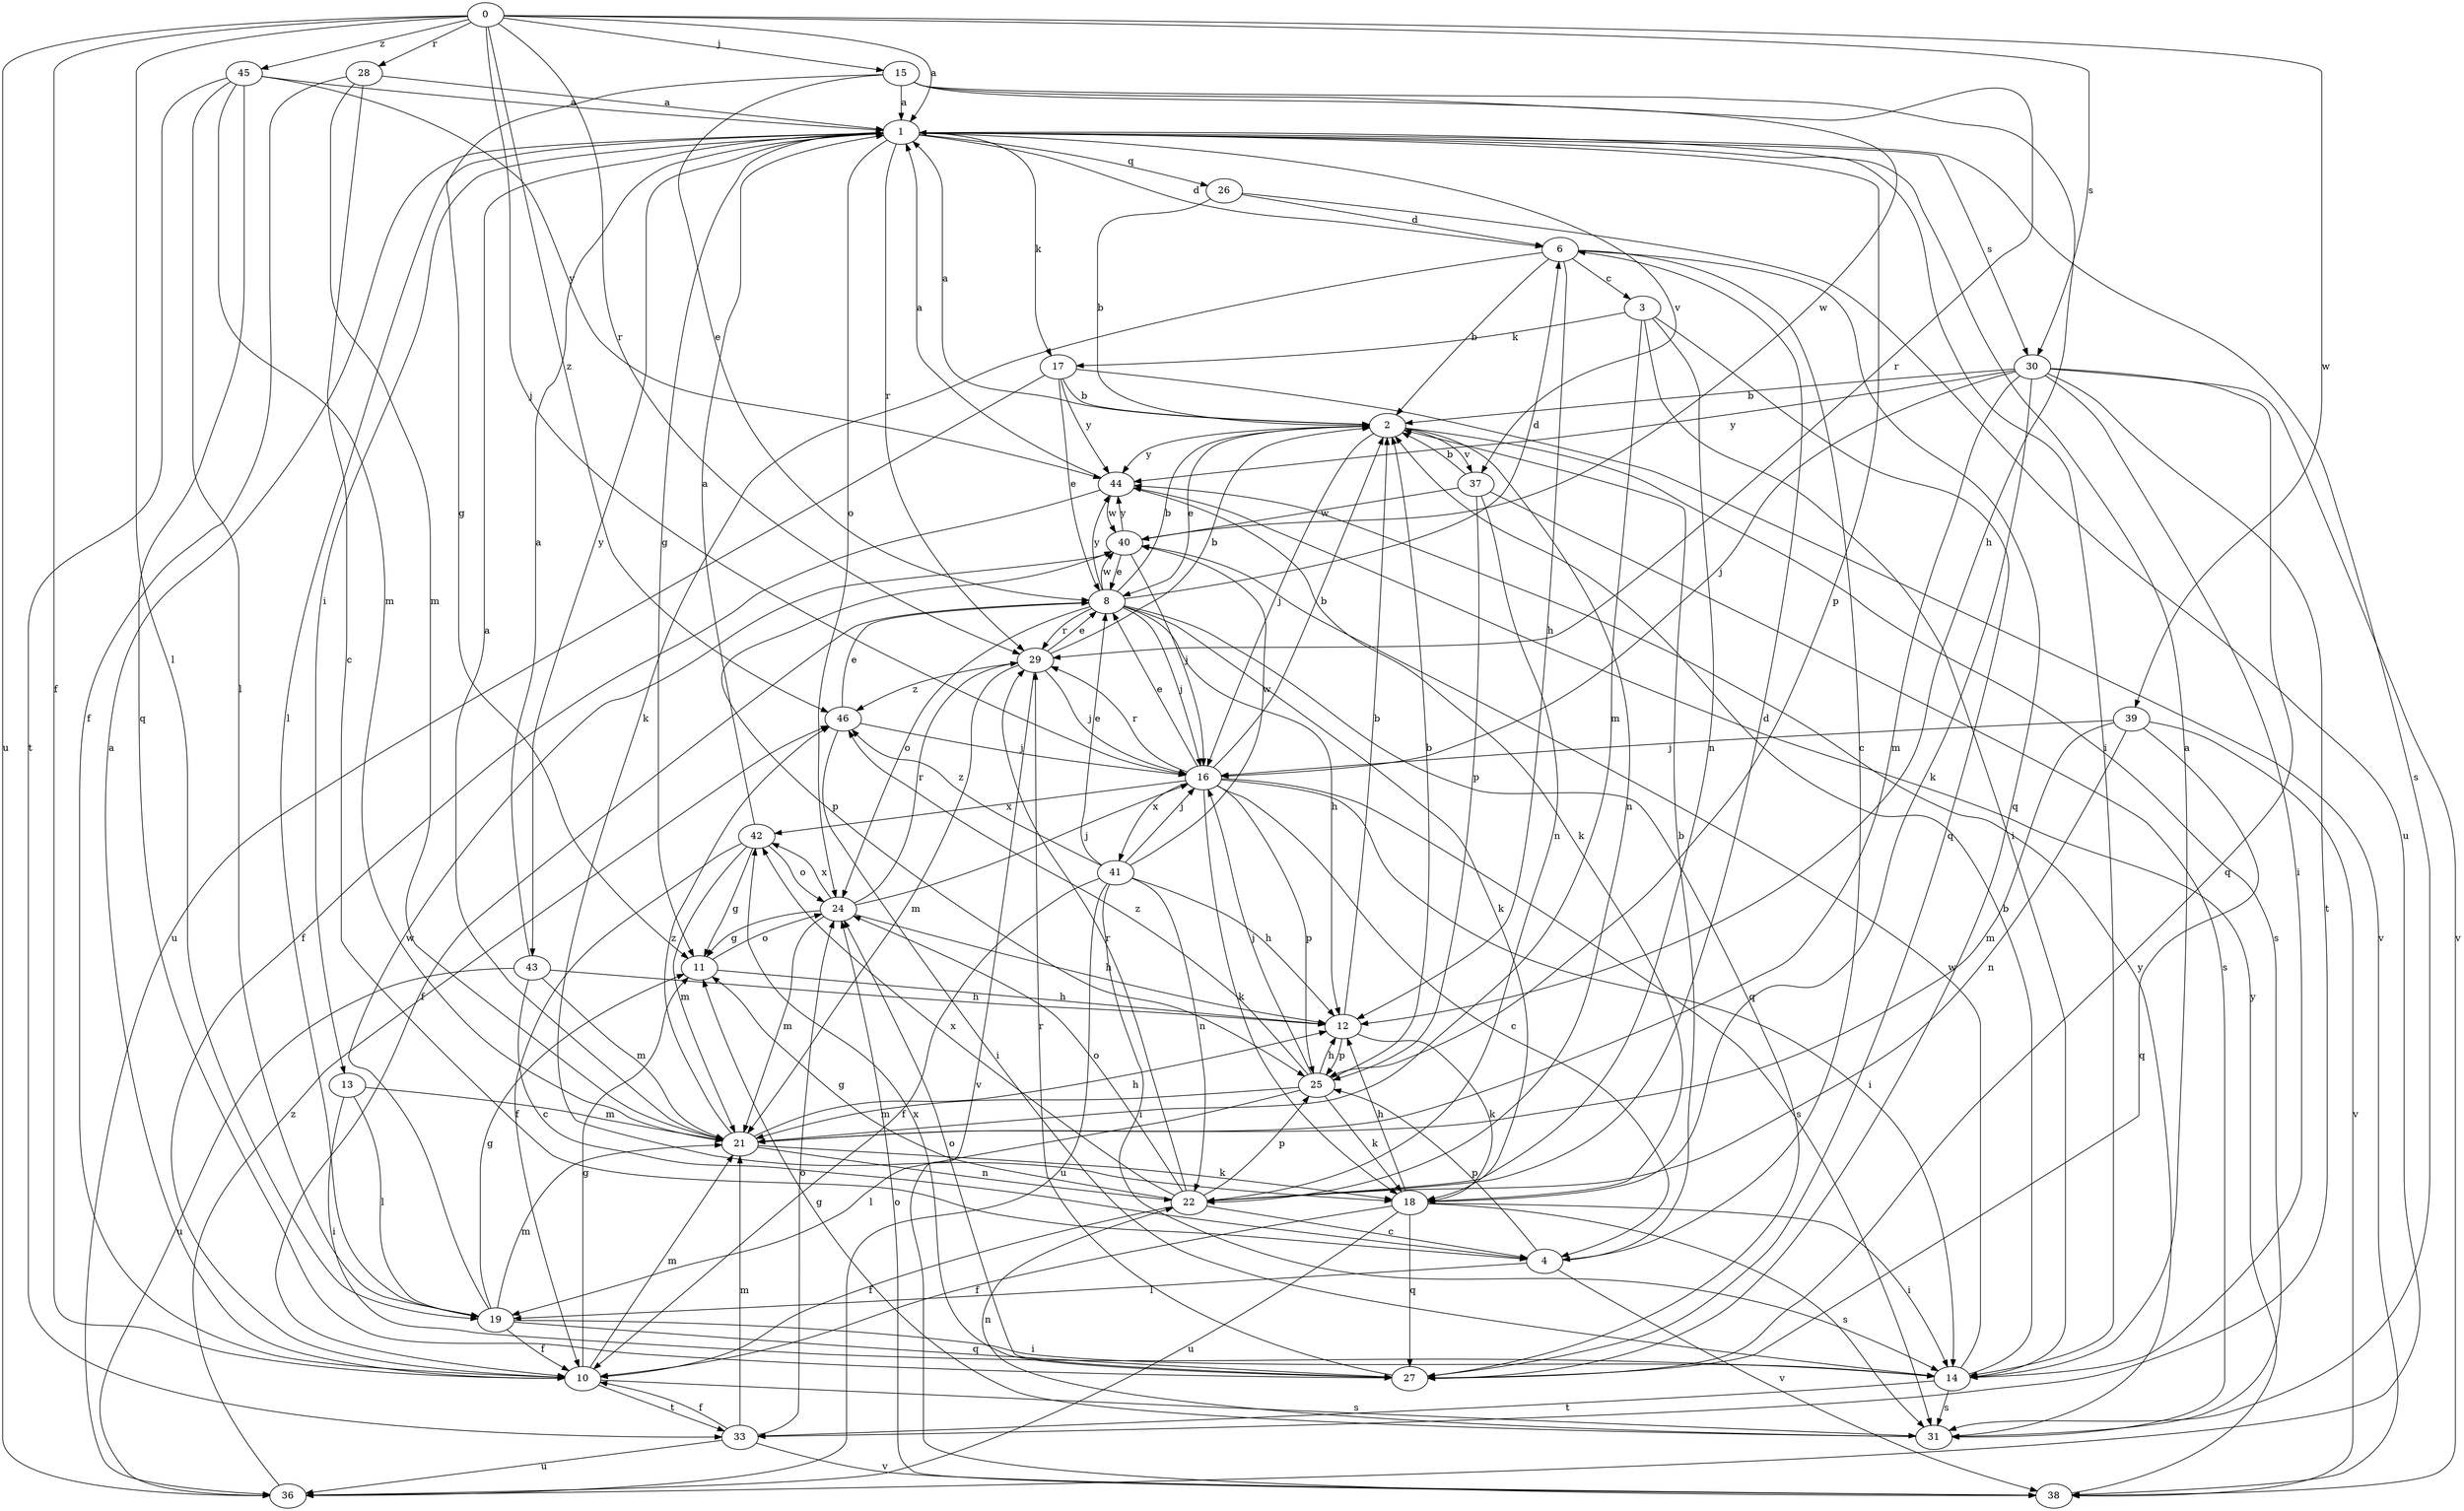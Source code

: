 strict digraph  {
0;
1;
2;
3;
4;
6;
8;
10;
11;
12;
13;
14;
15;
16;
17;
18;
19;
21;
22;
24;
25;
26;
27;
28;
29;
30;
31;
33;
36;
37;
38;
39;
40;
41;
42;
43;
44;
45;
46;
0 -> 1  [label=a];
0 -> 10  [label=f];
0 -> 15  [label=j];
0 -> 16  [label=j];
0 -> 19  [label=l];
0 -> 28  [label=r];
0 -> 29  [label=r];
0 -> 30  [label=s];
0 -> 36  [label=u];
0 -> 39  [label=w];
0 -> 45  [label=z];
0 -> 46  [label=z];
1 -> 6  [label=d];
1 -> 11  [label=g];
1 -> 13  [label=i];
1 -> 14  [label=i];
1 -> 17  [label=k];
1 -> 19  [label=l];
1 -> 24  [label=o];
1 -> 25  [label=p];
1 -> 26  [label=q];
1 -> 29  [label=r];
1 -> 30  [label=s];
1 -> 31  [label=s];
1 -> 37  [label=v];
1 -> 43  [label=y];
2 -> 1  [label=a];
2 -> 8  [label=e];
2 -> 16  [label=j];
2 -> 22  [label=n];
2 -> 31  [label=s];
2 -> 37  [label=v];
2 -> 44  [label=y];
3 -> 14  [label=i];
3 -> 17  [label=k];
3 -> 21  [label=m];
3 -> 22  [label=n];
3 -> 27  [label=q];
4 -> 2  [label=b];
4 -> 19  [label=l];
4 -> 25  [label=p];
4 -> 38  [label=v];
6 -> 2  [label=b];
6 -> 3  [label=c];
6 -> 4  [label=c];
6 -> 12  [label=h];
6 -> 18  [label=k];
6 -> 27  [label=q];
8 -> 2  [label=b];
8 -> 6  [label=d];
8 -> 10  [label=f];
8 -> 12  [label=h];
8 -> 16  [label=j];
8 -> 18  [label=k];
8 -> 24  [label=o];
8 -> 27  [label=q];
8 -> 29  [label=r];
8 -> 40  [label=w];
8 -> 44  [label=y];
10 -> 1  [label=a];
10 -> 11  [label=g];
10 -> 21  [label=m];
10 -> 31  [label=s];
10 -> 33  [label=t];
11 -> 12  [label=h];
11 -> 24  [label=o];
12 -> 2  [label=b];
12 -> 18  [label=k];
12 -> 25  [label=p];
13 -> 14  [label=i];
13 -> 19  [label=l];
13 -> 21  [label=m];
14 -> 1  [label=a];
14 -> 2  [label=b];
14 -> 31  [label=s];
14 -> 33  [label=t];
14 -> 40  [label=w];
15 -> 1  [label=a];
15 -> 8  [label=e];
15 -> 11  [label=g];
15 -> 12  [label=h];
15 -> 29  [label=r];
15 -> 40  [label=w];
16 -> 2  [label=b];
16 -> 4  [label=c];
16 -> 8  [label=e];
16 -> 14  [label=i];
16 -> 18  [label=k];
16 -> 25  [label=p];
16 -> 29  [label=r];
16 -> 31  [label=s];
16 -> 41  [label=x];
16 -> 42  [label=x];
17 -> 2  [label=b];
17 -> 8  [label=e];
17 -> 36  [label=u];
17 -> 38  [label=v];
17 -> 44  [label=y];
18 -> 10  [label=f];
18 -> 12  [label=h];
18 -> 14  [label=i];
18 -> 27  [label=q];
18 -> 31  [label=s];
18 -> 36  [label=u];
19 -> 10  [label=f];
19 -> 11  [label=g];
19 -> 14  [label=i];
19 -> 21  [label=m];
19 -> 27  [label=q];
19 -> 40  [label=w];
21 -> 1  [label=a];
21 -> 12  [label=h];
21 -> 18  [label=k];
21 -> 22  [label=n];
21 -> 46  [label=z];
22 -> 4  [label=c];
22 -> 6  [label=d];
22 -> 10  [label=f];
22 -> 11  [label=g];
22 -> 24  [label=o];
22 -> 25  [label=p];
22 -> 29  [label=r];
22 -> 42  [label=x];
24 -> 11  [label=g];
24 -> 12  [label=h];
24 -> 16  [label=j];
24 -> 21  [label=m];
24 -> 29  [label=r];
24 -> 42  [label=x];
25 -> 2  [label=b];
25 -> 12  [label=h];
25 -> 16  [label=j];
25 -> 18  [label=k];
25 -> 19  [label=l];
25 -> 21  [label=m];
25 -> 46  [label=z];
26 -> 2  [label=b];
26 -> 6  [label=d];
26 -> 36  [label=u];
27 -> 24  [label=o];
27 -> 29  [label=r];
27 -> 42  [label=x];
28 -> 1  [label=a];
28 -> 4  [label=c];
28 -> 10  [label=f];
28 -> 21  [label=m];
29 -> 2  [label=b];
29 -> 8  [label=e];
29 -> 16  [label=j];
29 -> 21  [label=m];
29 -> 38  [label=v];
29 -> 46  [label=z];
30 -> 2  [label=b];
30 -> 14  [label=i];
30 -> 16  [label=j];
30 -> 18  [label=k];
30 -> 21  [label=m];
30 -> 27  [label=q];
30 -> 33  [label=t];
30 -> 38  [label=v];
30 -> 44  [label=y];
31 -> 11  [label=g];
31 -> 22  [label=n];
31 -> 44  [label=y];
33 -> 10  [label=f];
33 -> 21  [label=m];
33 -> 24  [label=o];
33 -> 36  [label=u];
33 -> 38  [label=v];
36 -> 46  [label=z];
37 -> 2  [label=b];
37 -> 22  [label=n];
37 -> 25  [label=p];
37 -> 31  [label=s];
37 -> 40  [label=w];
38 -> 24  [label=o];
38 -> 44  [label=y];
39 -> 16  [label=j];
39 -> 21  [label=m];
39 -> 22  [label=n];
39 -> 27  [label=q];
39 -> 38  [label=v];
40 -> 8  [label=e];
40 -> 16  [label=j];
40 -> 25  [label=p];
40 -> 44  [label=y];
41 -> 8  [label=e];
41 -> 10  [label=f];
41 -> 12  [label=h];
41 -> 14  [label=i];
41 -> 16  [label=j];
41 -> 22  [label=n];
41 -> 36  [label=u];
41 -> 40  [label=w];
41 -> 46  [label=z];
42 -> 1  [label=a];
42 -> 10  [label=f];
42 -> 11  [label=g];
42 -> 21  [label=m];
42 -> 24  [label=o];
43 -> 1  [label=a];
43 -> 4  [label=c];
43 -> 12  [label=h];
43 -> 21  [label=m];
43 -> 36  [label=u];
44 -> 1  [label=a];
44 -> 10  [label=f];
44 -> 18  [label=k];
44 -> 40  [label=w];
45 -> 1  [label=a];
45 -> 19  [label=l];
45 -> 21  [label=m];
45 -> 27  [label=q];
45 -> 33  [label=t];
45 -> 44  [label=y];
46 -> 8  [label=e];
46 -> 14  [label=i];
46 -> 16  [label=j];
}
